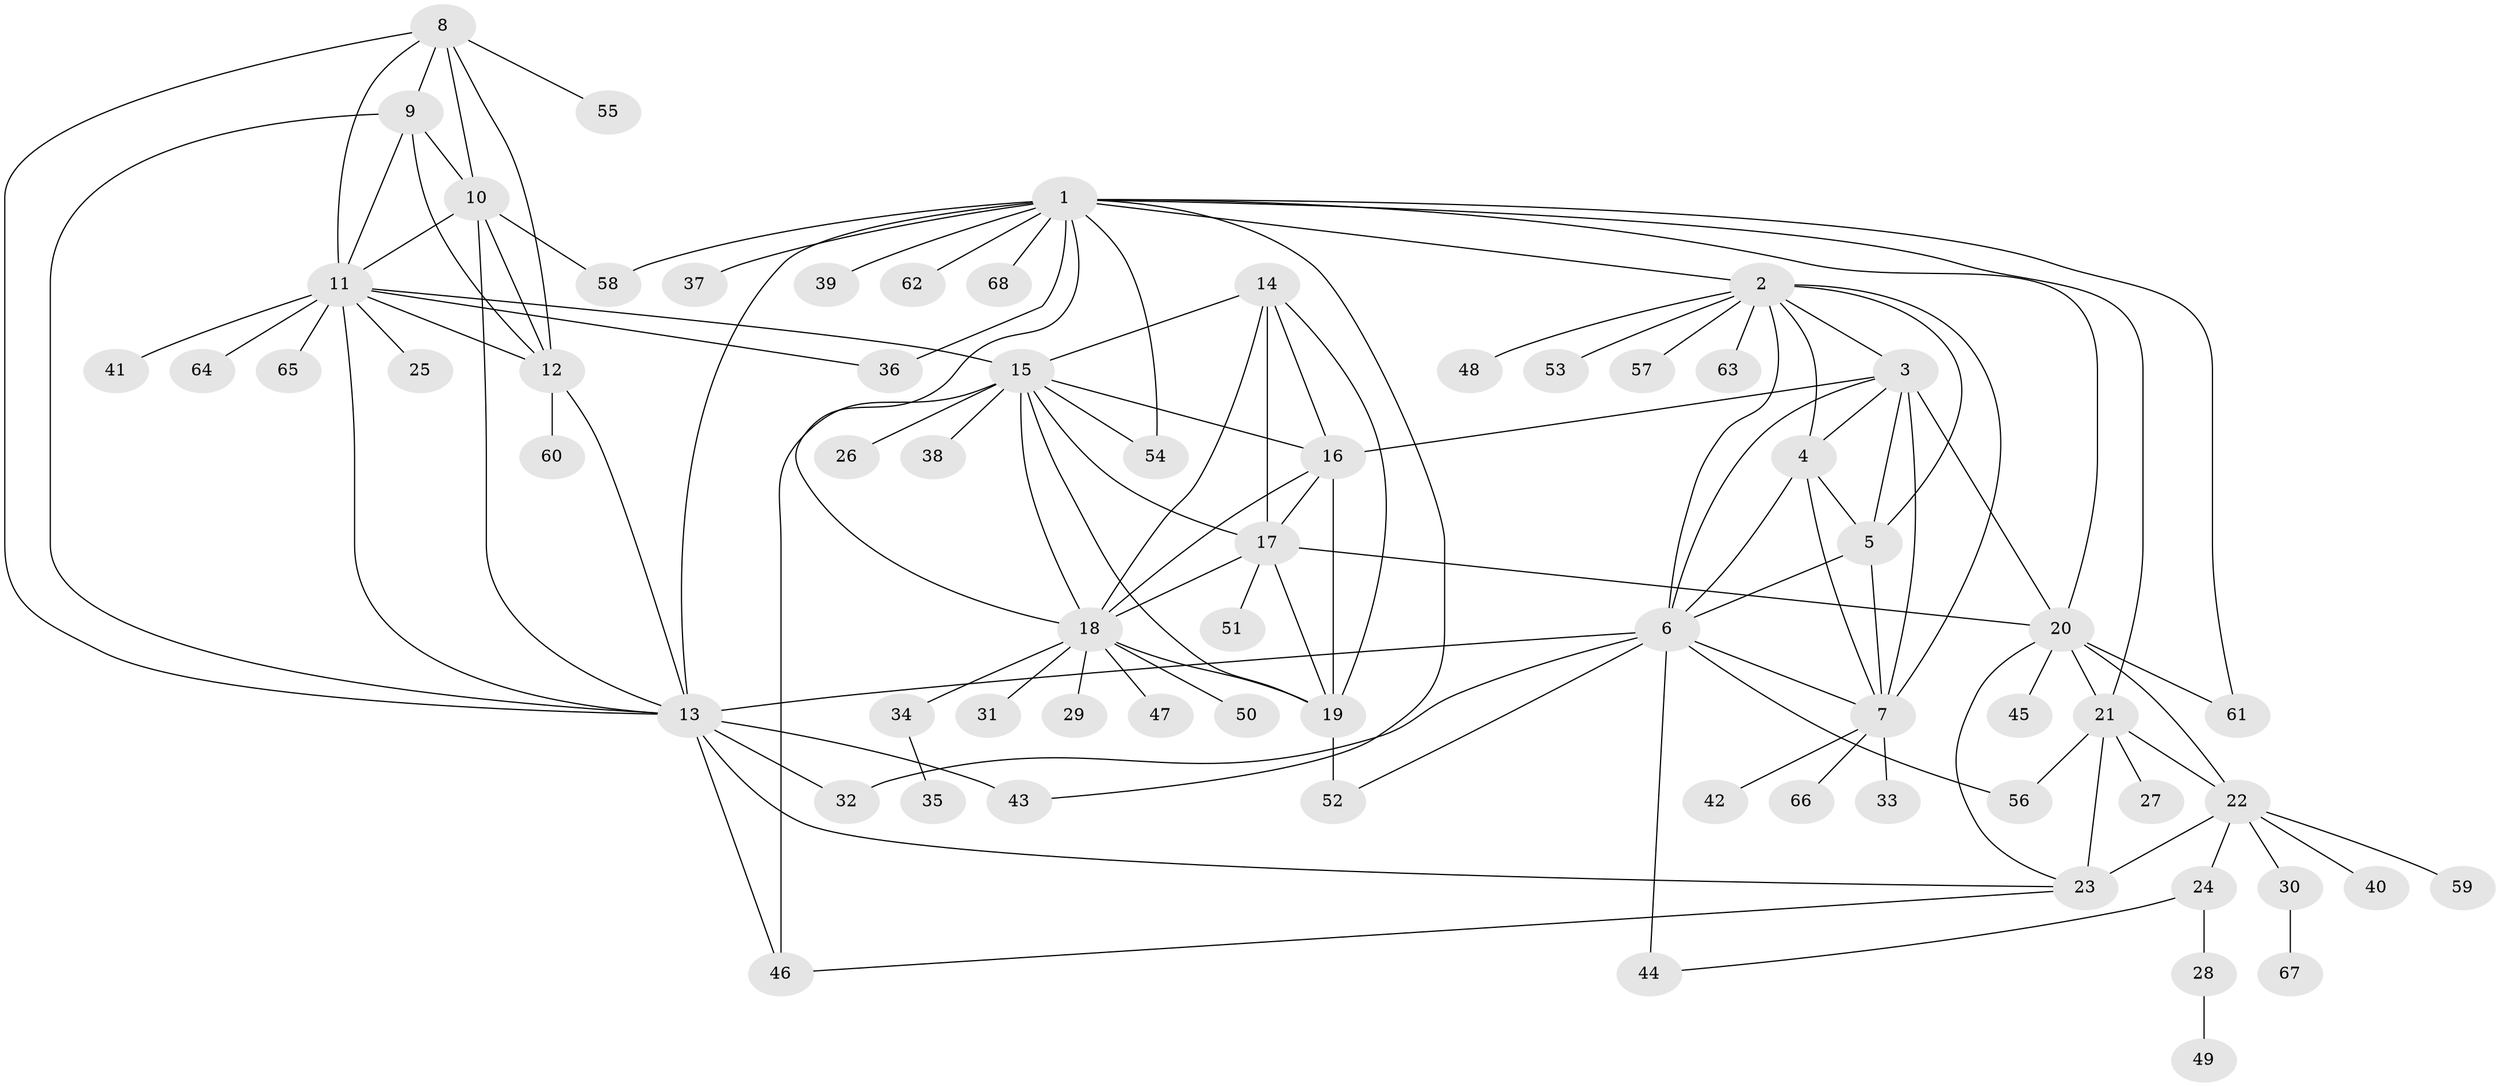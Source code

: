 // original degree distribution, {6: 0.045112781954887216, 9: 0.03759398496240601, 13: 0.022556390977443608, 7: 0.045112781954887216, 11: 0.015037593984962405, 8: 0.007518796992481203, 5: 0.015037593984962405, 12: 0.03007518796992481, 14: 0.007518796992481203, 2: 0.18796992481203006, 1: 0.556390977443609, 3: 0.03007518796992481}
// Generated by graph-tools (version 1.1) at 2025/37/03/09/25 02:37:22]
// undirected, 68 vertices, 118 edges
graph export_dot {
graph [start="1"]
  node [color=gray90,style=filled];
  1;
  2;
  3;
  4;
  5;
  6;
  7;
  8;
  9;
  10;
  11;
  12;
  13;
  14;
  15;
  16;
  17;
  18;
  19;
  20;
  21;
  22;
  23;
  24;
  25;
  26;
  27;
  28;
  29;
  30;
  31;
  32;
  33;
  34;
  35;
  36;
  37;
  38;
  39;
  40;
  41;
  42;
  43;
  44;
  45;
  46;
  47;
  48;
  49;
  50;
  51;
  52;
  53;
  54;
  55;
  56;
  57;
  58;
  59;
  60;
  61;
  62;
  63;
  64;
  65;
  66;
  67;
  68;
  1 -- 2 [weight=1.0];
  1 -- 13 [weight=1.0];
  1 -- 18 [weight=1.0];
  1 -- 20 [weight=1.0];
  1 -- 21 [weight=1.0];
  1 -- 36 [weight=4.0];
  1 -- 37 [weight=1.0];
  1 -- 39 [weight=1.0];
  1 -- 43 [weight=1.0];
  1 -- 54 [weight=3.0];
  1 -- 58 [weight=1.0];
  1 -- 61 [weight=1.0];
  1 -- 62 [weight=1.0];
  1 -- 68 [weight=1.0];
  2 -- 3 [weight=1.0];
  2 -- 4 [weight=1.0];
  2 -- 5 [weight=1.0];
  2 -- 6 [weight=1.0];
  2 -- 7 [weight=1.0];
  2 -- 48 [weight=1.0];
  2 -- 53 [weight=1.0];
  2 -- 57 [weight=1.0];
  2 -- 63 [weight=1.0];
  3 -- 4 [weight=1.0];
  3 -- 5 [weight=1.0];
  3 -- 6 [weight=1.0];
  3 -- 7 [weight=1.0];
  3 -- 16 [weight=1.0];
  3 -- 20 [weight=1.0];
  4 -- 5 [weight=2.0];
  4 -- 6 [weight=1.0];
  4 -- 7 [weight=1.0];
  5 -- 6 [weight=1.0];
  5 -- 7 [weight=1.0];
  6 -- 7 [weight=1.0];
  6 -- 13 [weight=1.0];
  6 -- 32 [weight=1.0];
  6 -- 44 [weight=2.0];
  6 -- 52 [weight=1.0];
  6 -- 56 [weight=1.0];
  7 -- 33 [weight=3.0];
  7 -- 42 [weight=1.0];
  7 -- 66 [weight=1.0];
  8 -- 9 [weight=1.0];
  8 -- 10 [weight=1.0];
  8 -- 11 [weight=1.0];
  8 -- 12 [weight=1.0];
  8 -- 13 [weight=1.0];
  8 -- 55 [weight=1.0];
  9 -- 10 [weight=1.0];
  9 -- 11 [weight=1.0];
  9 -- 12 [weight=1.0];
  9 -- 13 [weight=1.0];
  10 -- 11 [weight=1.0];
  10 -- 12 [weight=1.0];
  10 -- 13 [weight=1.0];
  10 -- 58 [weight=1.0];
  11 -- 12 [weight=1.0];
  11 -- 13 [weight=1.0];
  11 -- 15 [weight=1.0];
  11 -- 25 [weight=1.0];
  11 -- 36 [weight=1.0];
  11 -- 41 [weight=1.0];
  11 -- 64 [weight=1.0];
  11 -- 65 [weight=1.0];
  12 -- 13 [weight=1.0];
  12 -- 60 [weight=1.0];
  13 -- 23 [weight=1.0];
  13 -- 32 [weight=1.0];
  13 -- 43 [weight=2.0];
  13 -- 46 [weight=1.0];
  14 -- 15 [weight=1.0];
  14 -- 16 [weight=1.0];
  14 -- 17 [weight=1.0];
  14 -- 18 [weight=1.0];
  14 -- 19 [weight=1.0];
  15 -- 16 [weight=1.0];
  15 -- 17 [weight=1.0];
  15 -- 18 [weight=1.0];
  15 -- 19 [weight=1.0];
  15 -- 26 [weight=4.0];
  15 -- 38 [weight=1.0];
  15 -- 46 [weight=1.0];
  15 -- 54 [weight=1.0];
  16 -- 17 [weight=1.0];
  16 -- 18 [weight=1.0];
  16 -- 19 [weight=1.0];
  17 -- 18 [weight=1.0];
  17 -- 19 [weight=1.0];
  17 -- 20 [weight=1.0];
  17 -- 51 [weight=2.0];
  18 -- 19 [weight=1.0];
  18 -- 29 [weight=1.0];
  18 -- 31 [weight=1.0];
  18 -- 34 [weight=1.0];
  18 -- 47 [weight=1.0];
  18 -- 50 [weight=1.0];
  19 -- 52 [weight=3.0];
  20 -- 21 [weight=1.0];
  20 -- 22 [weight=1.0];
  20 -- 23 [weight=3.0];
  20 -- 45 [weight=2.0];
  20 -- 61 [weight=1.0];
  21 -- 22 [weight=1.0];
  21 -- 23 [weight=3.0];
  21 -- 27 [weight=1.0];
  21 -- 56 [weight=1.0];
  22 -- 23 [weight=3.0];
  22 -- 24 [weight=4.0];
  22 -- 30 [weight=1.0];
  22 -- 40 [weight=1.0];
  22 -- 59 [weight=1.0];
  23 -- 46 [weight=1.0];
  24 -- 28 [weight=1.0];
  24 -- 44 [weight=1.0];
  28 -- 49 [weight=1.0];
  30 -- 67 [weight=1.0];
  34 -- 35 [weight=1.0];
}
